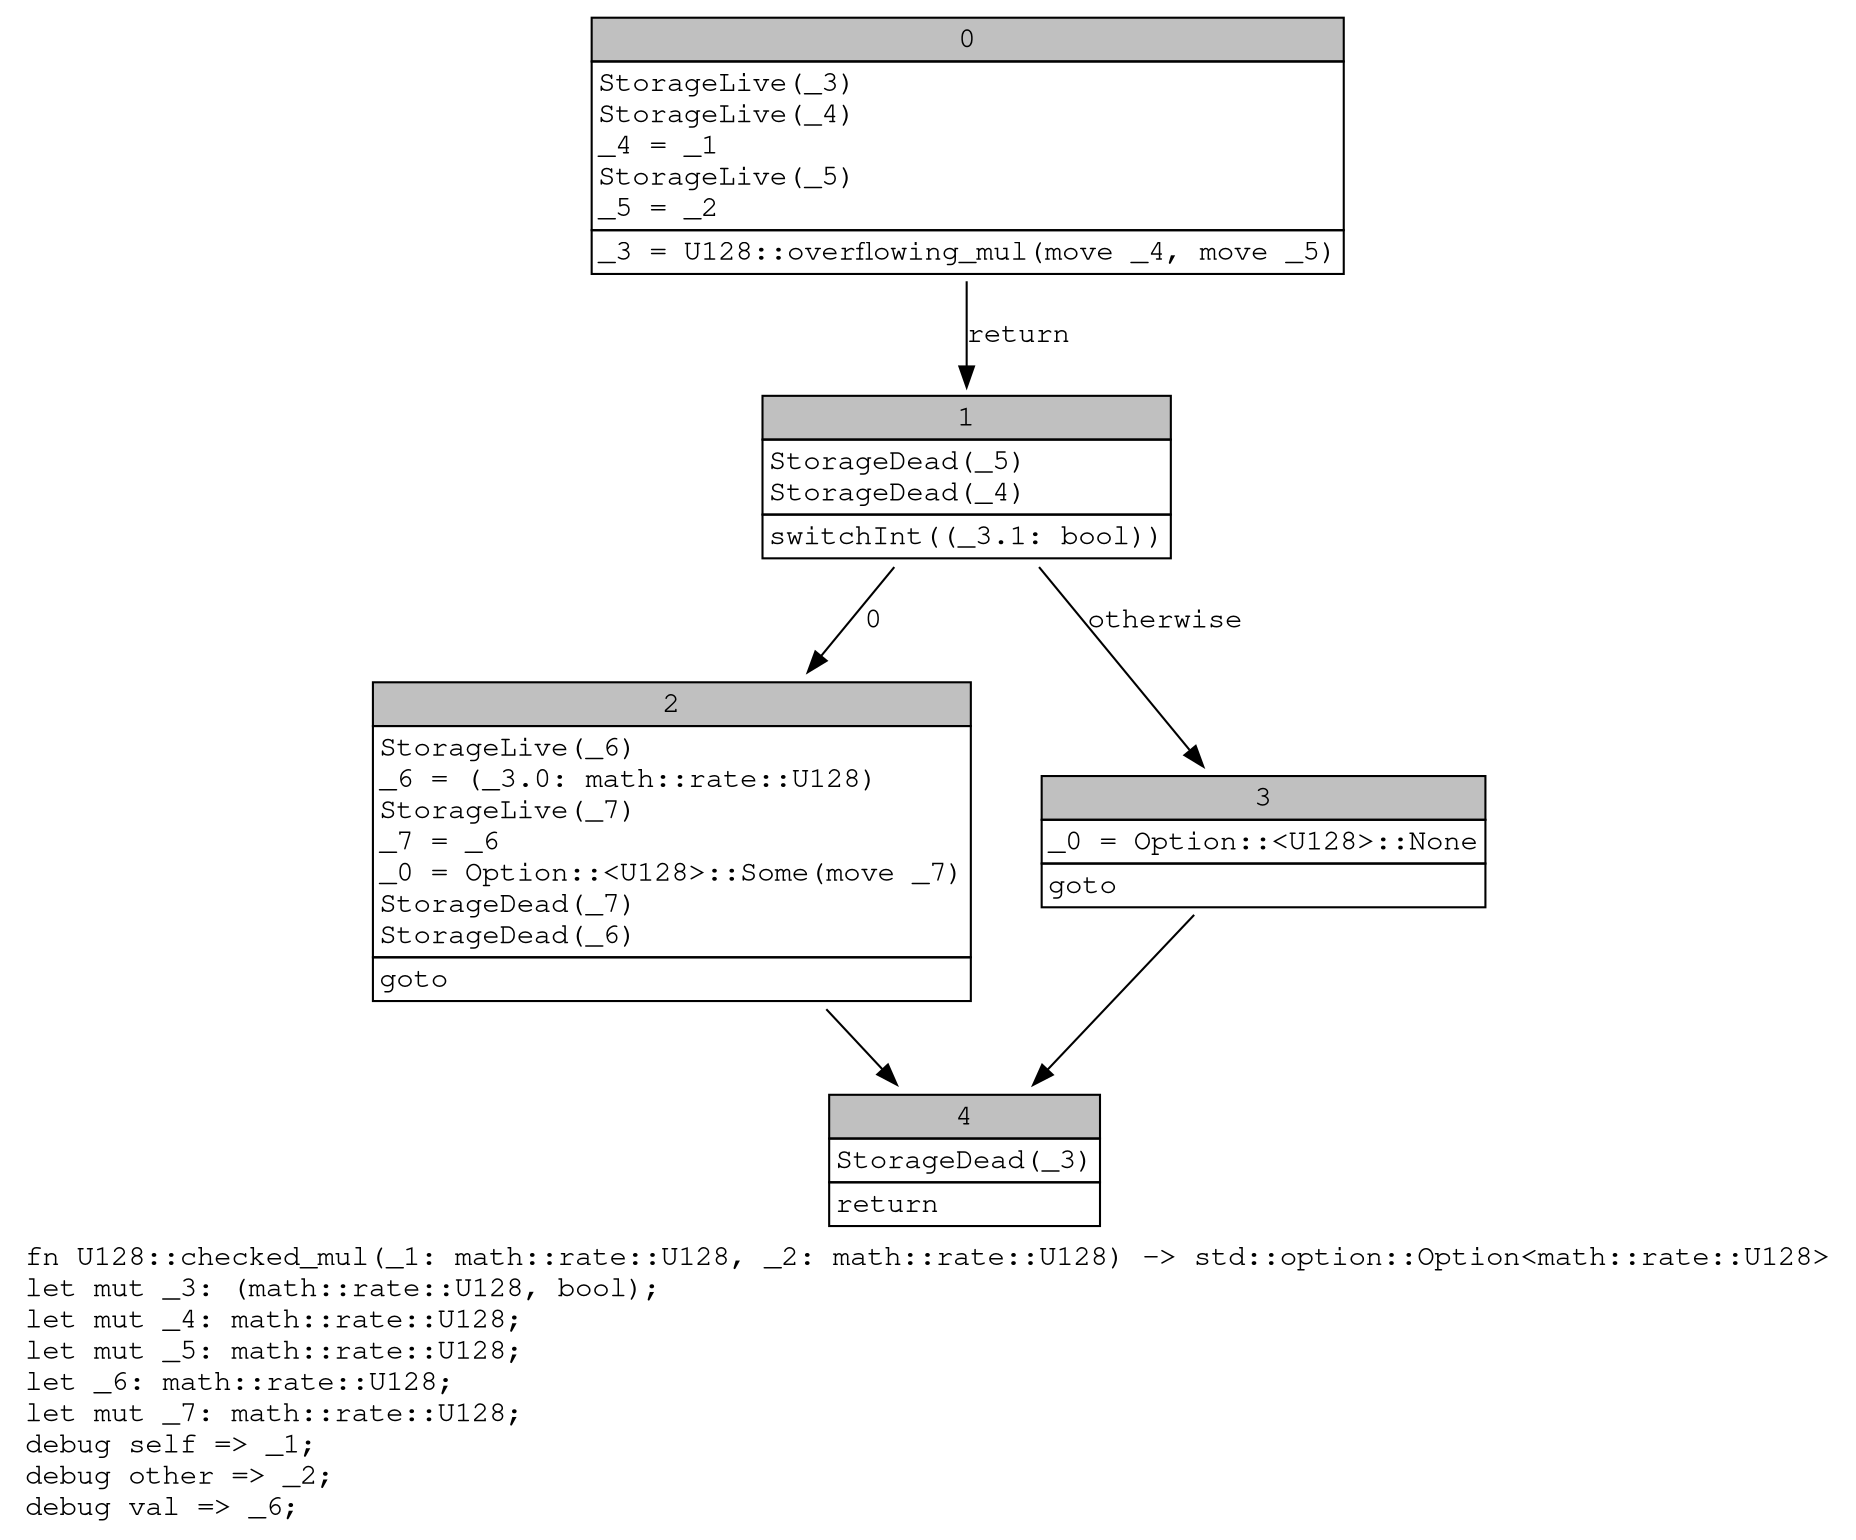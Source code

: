 digraph Mir_0_1388 {
    graph [fontname="Courier, monospace"];
    node [fontname="Courier, monospace"];
    edge [fontname="Courier, monospace"];
    label=<fn U128::checked_mul(_1: math::rate::U128, _2: math::rate::U128) -&gt; std::option::Option&lt;math::rate::U128&gt;<br align="left"/>let mut _3: (math::rate::U128, bool);<br align="left"/>let mut _4: math::rate::U128;<br align="left"/>let mut _5: math::rate::U128;<br align="left"/>let _6: math::rate::U128;<br align="left"/>let mut _7: math::rate::U128;<br align="left"/>debug self =&gt; _1;<br align="left"/>debug other =&gt; _2;<br align="left"/>debug val =&gt; _6;<br align="left"/>>;
    bb0__0_1388 [shape="none", label=<<table border="0" cellborder="1" cellspacing="0"><tr><td bgcolor="gray" align="center" colspan="1">0</td></tr><tr><td align="left" balign="left">StorageLive(_3)<br/>StorageLive(_4)<br/>_4 = _1<br/>StorageLive(_5)<br/>_5 = _2<br/></td></tr><tr><td align="left">_3 = U128::overflowing_mul(move _4, move _5)</td></tr></table>>];
    bb1__0_1388 [shape="none", label=<<table border="0" cellborder="1" cellspacing="0"><tr><td bgcolor="gray" align="center" colspan="1">1</td></tr><tr><td align="left" balign="left">StorageDead(_5)<br/>StorageDead(_4)<br/></td></tr><tr><td align="left">switchInt((_3.1: bool))</td></tr></table>>];
    bb2__0_1388 [shape="none", label=<<table border="0" cellborder="1" cellspacing="0"><tr><td bgcolor="gray" align="center" colspan="1">2</td></tr><tr><td align="left" balign="left">StorageLive(_6)<br/>_6 = (_3.0: math::rate::U128)<br/>StorageLive(_7)<br/>_7 = _6<br/>_0 = Option::&lt;U128&gt;::Some(move _7)<br/>StorageDead(_7)<br/>StorageDead(_6)<br/></td></tr><tr><td align="left">goto</td></tr></table>>];
    bb3__0_1388 [shape="none", label=<<table border="0" cellborder="1" cellspacing="0"><tr><td bgcolor="gray" align="center" colspan="1">3</td></tr><tr><td align="left" balign="left">_0 = Option::&lt;U128&gt;::None<br/></td></tr><tr><td align="left">goto</td></tr></table>>];
    bb4__0_1388 [shape="none", label=<<table border="0" cellborder="1" cellspacing="0"><tr><td bgcolor="gray" align="center" colspan="1">4</td></tr><tr><td align="left" balign="left">StorageDead(_3)<br/></td></tr><tr><td align="left">return</td></tr></table>>];
    bb0__0_1388 -> bb1__0_1388 [label="return"];
    bb1__0_1388 -> bb2__0_1388 [label="0"];
    bb1__0_1388 -> bb3__0_1388 [label="otherwise"];
    bb2__0_1388 -> bb4__0_1388 [label=""];
    bb3__0_1388 -> bb4__0_1388 [label=""];
}
